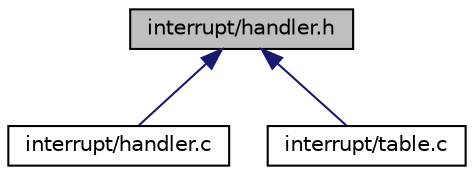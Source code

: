digraph "interrupt/handler.h"
{
  edge [fontname="Helvetica",fontsize="10",labelfontname="Helvetica",labelfontsize="10"];
  node [fontname="Helvetica",fontsize="10",shape=record];
  Node2 [label="interrupt/handler.h",height=0.2,width=0.4,color="black", fillcolor="grey75", style="filled", fontcolor="black"];
  Node2 -> Node3 [dir="back",color="midnightblue",fontsize="10",style="solid",fontname="Helvetica"];
  Node3 [label="interrupt/handler.c",height=0.2,width=0.4,color="black", fillcolor="white", style="filled",URL="$handler_8c.html"];
  Node2 -> Node4 [dir="back",color="midnightblue",fontsize="10",style="solid",fontname="Helvetica"];
  Node4 [label="interrupt/table.c",height=0.2,width=0.4,color="black", fillcolor="white", style="filled",URL="$table_8c.html"];
}
